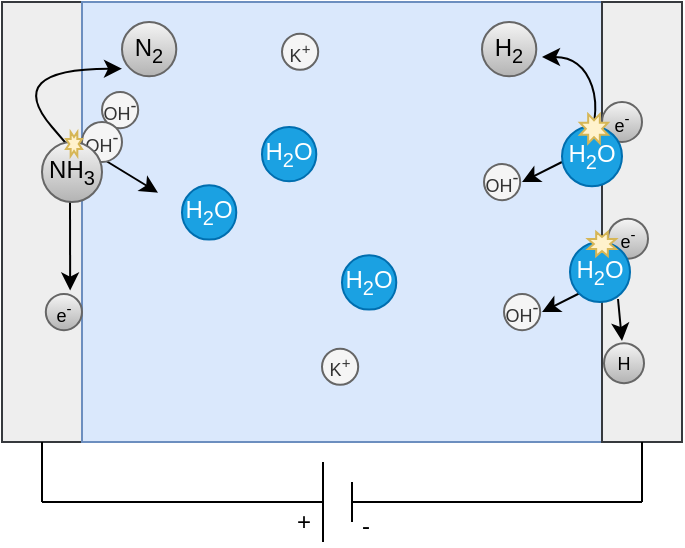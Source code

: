 <mxfile version="13.1.14" type="github"><diagram id="fND1sMFCgDcFfJCNFqdn" name="Page-1"><mxGraphModel dx="644" dy="374" grid="1" gridSize="10" guides="1" tooltips="1" connect="0" arrows="0" fold="1" page="1" pageScale="1" pageWidth="850" pageHeight="1100" math="0" shadow="0"><root><mxCell id="0"/><mxCell id="1" parent="0"/><mxCell id="-Un7oH3UCuYJUFjI5YsK-56" value="" style="rounded=0;whiteSpace=wrap;html=1;labelBackgroundColor=#FFE599;fontSize=9;align=center;fillColor=#eeeeee;strokeColor=#36393d;" parent="1" vertex="1"><mxGeometry x="90" y="190" width="40" height="220" as="geometry"/></mxCell><mxCell id="-Un7oH3UCuYJUFjI5YsK-58" value="" style="group" parent="1" vertex="1" connectable="0"><mxGeometry x="90" y="200" width="320" height="210" as="geometry"/></mxCell><mxCell id="-Un7oH3UCuYJUFjI5YsK-59" value="" style="rounded=0;whiteSpace=wrap;html=1;labelBackgroundColor=#FFE599;fontSize=9;align=center;fillColor=#dae8fc;strokeColor=#6c8ebf;" parent="-Un7oH3UCuYJUFjI5YsK-58" vertex="1"><mxGeometry x="40" y="-10" width="260" height="220" as="geometry"/></mxCell><mxCell id="-Un7oH3UCuYJUFjI5YsK-7" value="OH&lt;sup style=&quot;font-size: 9px;&quot;&gt;-&lt;/sup&gt;" style="ellipse;whiteSpace=wrap;html=1;aspect=fixed;fontSize=9;align=center;fillColor=#f5f5f5;strokeColor=#666666;fontColor=#333333;" parent="-Un7oH3UCuYJUFjI5YsK-58" vertex="1"><mxGeometry x="50" y="35.0" width="18.095" height="18.095" as="geometry"/></mxCell><mxCell id="-Un7oH3UCuYJUFjI5YsK-14" value="H&lt;sub&gt;2&lt;/sub&gt;O" style="ellipse;whiteSpace=wrap;html=1;aspect=fixed;fillColor=#1ba1e2;strokeColor=#006EAF;fontColor=#ffffff;" parent="-Un7oH3UCuYJUFjI5YsK-58" vertex="1"><mxGeometry x="90" y="81.667" width="27.143" height="27.143" as="geometry"/></mxCell><mxCell id="-Un7oH3UCuYJUFjI5YsK-16" value="" style="endArrow=classic;html=1;fontSize=9;fontColor=#000000;exitX=1;exitY=0.5;exitDx=0;exitDy=0;" parent="-Un7oH3UCuYJUFjI5YsK-58" edge="1"><mxGeometry width="50" height="50" relative="1" as="geometry"><mxPoint x="48" y="67" as="sourcePoint"/><mxPoint x="78" y="85.333" as="targetPoint"/></mxGeometry></mxCell><mxCell id="-Un7oH3UCuYJUFjI5YsK-21" value="H&lt;sub&gt;2&lt;/sub&gt;O" style="ellipse;whiteSpace=wrap;html=1;aspect=fixed;fillColor=#1ba1e2;strokeColor=#006EAF;fontColor=#ffffff;" parent="-Un7oH3UCuYJUFjI5YsK-58" vertex="1"><mxGeometry x="130" y="52.5" width="27.143" height="27.143" as="geometry"/></mxCell><mxCell id="-Un7oH3UCuYJUFjI5YsK-27" value="N&lt;sub&gt;2&lt;/sub&gt;" style="ellipse;whiteSpace=wrap;html=1;aspect=fixed;fillColor=#f5f5f5;strokeColor=#666666;gradientColor=#b3b3b3;" parent="-Un7oH3UCuYJUFjI5YsK-58" vertex="1"><mxGeometry x="60" width="27.143" height="27.143" as="geometry"/></mxCell><mxCell id="-Un7oH3UCuYJUFjI5YsK-28" value="K&lt;sup&gt;+&lt;/sup&gt;" style="ellipse;whiteSpace=wrap;html=1;aspect=fixed;fontSize=9;align=center;fillColor=#f5f5f5;strokeColor=#666666;fontColor=#333333;" parent="-Un7oH3UCuYJUFjI5YsK-58" vertex="1"><mxGeometry x="140" y="5.833" width="18.095" height="18.095" as="geometry"/></mxCell><mxCell id="-Un7oH3UCuYJUFjI5YsK-29" value="K&lt;sup&gt;+&lt;/sup&gt;" style="ellipse;whiteSpace=wrap;html=1;aspect=fixed;fontSize=9;align=center;fillColor=#f5f5f5;strokeColor=#666666;fontColor=#333333;" parent="-Un7oH3UCuYJUFjI5YsK-58" vertex="1"><mxGeometry x="160" y="163.333" width="18.095" height="18.095" as="geometry"/></mxCell><mxCell id="-Un7oH3UCuYJUFjI5YsK-44" value="" style="curved=1;endArrow=classic;html=1;fontSize=9;" parent="-Un7oH3UCuYJUFjI5YsK-58" edge="1"><mxGeometry width="50" height="50" relative="1" as="geometry"><mxPoint x="290" y="70" as="sourcePoint"/><mxPoint x="270" y="17.5" as="targetPoint"/><Array as="points"><mxPoint x="290" y="70.0"/><mxPoint x="300" y="46.667"/><mxPoint x="290" y="17.5"/><mxPoint x="270" y="17.5"/></Array></mxGeometry></mxCell><mxCell id="-Un7oH3UCuYJUFjI5YsK-45" value="H&lt;sub&gt;2&lt;/sub&gt;" style="ellipse;whiteSpace=wrap;html=1;aspect=fixed;gradientColor=#b3b3b3;fillColor=#f5f5f5;strokeColor=#666666;" parent="-Un7oH3UCuYJUFjI5YsK-58" vertex="1"><mxGeometry x="240" width="27.143" height="27.143" as="geometry"/></mxCell><mxCell id="-Un7oH3UCuYJUFjI5YsK-53" value="e&lt;sup&gt;-&lt;/sup&gt;" style="ellipse;whiteSpace=wrap;html=1;aspect=fixed;fontSize=9;align=center;fillColor=#f5f5f5;strokeColor=#666666;fontColor=#333333;" parent="-Un7oH3UCuYJUFjI5YsK-58" vertex="1"><mxGeometry x="300" y="105.0" width="18.095" height="18.095" as="geometry"/></mxCell><mxCell id="-Un7oH3UCuYJUFjI5YsK-17" value="e&lt;sup&gt;-&lt;/sup&gt;" style="ellipse;whiteSpace=wrap;html=1;aspect=fixed;fontSize=9;align=center;gradientColor=#b3b3b3;fillColor=#f5f5f5;strokeColor=#666666;" parent="-Un7oH3UCuYJUFjI5YsK-58" vertex="1"><mxGeometry x="21.9" y="135.997" width="18.095" height="18.095" as="geometry"/></mxCell><mxCell id="-Un7oH3UCuYJUFjI5YsK-26" value="" style="curved=1;endArrow=classic;html=1;fontSize=9;" parent="-Un7oH3UCuYJUFjI5YsK-58" edge="1"><mxGeometry width="50" height="50" relative="1" as="geometry"><mxPoint x="30" y="58.333" as="sourcePoint"/><mxPoint x="60" y="23.333" as="targetPoint"/><Array as="points"><mxPoint x="50" y="81.667"/><mxPoint y="23.333"/></Array></mxGeometry></mxCell><mxCell id="-Un7oH3UCuYJUFjI5YsK-23" value="" style="endArrow=classic;html=1;fontSize=9;exitX=0.6;exitY=1.067;exitDx=0;exitDy=0;exitPerimeter=0;entryX=0.078;entryY=0.542;entryDx=0;entryDy=0;entryPerimeter=0;" parent="-Un7oH3UCuYJUFjI5YsK-58" edge="1"><mxGeometry width="50" height="50" relative="1" as="geometry"><mxPoint x="34" y="89.845" as="sourcePoint"/><mxPoint x="34.08" y="134.26" as="targetPoint"/></mxGeometry></mxCell><mxCell id="-Un7oH3UCuYJUFjI5YsK-65" value="H&lt;sub&gt;2&lt;/sub&gt;O" style="ellipse;whiteSpace=wrap;html=1;aspect=fixed;fillColor=#1ba1e2;strokeColor=#006EAF;fontColor=#ffffff;" parent="-Un7oH3UCuYJUFjI5YsK-58" vertex="1"><mxGeometry x="170" y="116.667" width="27.143" height="27.143" as="geometry"/></mxCell><mxCell id="-Un7oH3UCuYJUFjI5YsK-69" value="" style="group" parent="-Un7oH3UCuYJUFjI5YsK-58" vertex="1" connectable="0"><mxGeometry x="241" y="70.0" width="39" height="19.095" as="geometry"/></mxCell><mxCell id="-Un7oH3UCuYJUFjI5YsK-46" value="OH&lt;sup style=&quot;font-size: 9px;&quot;&gt;-&lt;/sup&gt;" style="ellipse;whiteSpace=wrap;html=1;aspect=fixed;fontSize=9;align=center;fillColor=#f5f5f5;strokeColor=#666666;fontColor=#333333;" parent="-Un7oH3UCuYJUFjI5YsK-69" vertex="1"><mxGeometry y="1" width="18.095" height="18.095" as="geometry"/></mxCell><mxCell id="-Un7oH3UCuYJUFjI5YsK-54" value="" style="endArrow=classic;html=1;fontSize=9;" parent="-Un7oH3UCuYJUFjI5YsK-69" edge="1"><mxGeometry width="50" height="50" relative="1" as="geometry"><mxPoint x="39" as="sourcePoint"/><mxPoint x="19" y="10.0" as="targetPoint"/></mxGeometry></mxCell><mxCell id="-Un7oH3UCuYJUFjI5YsK-70" value="" style="group" parent="-Un7oH3UCuYJUFjI5YsK-58" vertex="1" connectable="0"><mxGeometry x="251" y="135" width="39" height="19.095" as="geometry"/></mxCell><mxCell id="-Un7oH3UCuYJUFjI5YsK-71" value="OH&lt;sup style=&quot;font-size: 9px;&quot;&gt;-&lt;/sup&gt;" style="ellipse;whiteSpace=wrap;html=1;aspect=fixed;fontSize=9;align=center;fillColor=#f5f5f5;strokeColor=#666666;fontColor=#333333;" parent="-Un7oH3UCuYJUFjI5YsK-70" vertex="1"><mxGeometry y="1" width="18.095" height="18.095" as="geometry"/></mxCell><mxCell id="-Un7oH3UCuYJUFjI5YsK-72" value="" style="endArrow=classic;html=1;fontSize=9;" parent="-Un7oH3UCuYJUFjI5YsK-70" edge="1"><mxGeometry width="50" height="50" relative="1" as="geometry"><mxPoint x="39" as="sourcePoint"/><mxPoint x="19" y="10.0" as="targetPoint"/></mxGeometry></mxCell><mxCell id="-Un7oH3UCuYJUFjI5YsK-31" value="" style="group" parent="1" vertex="1" connectable="0"><mxGeometry x="370" y="240" width="60" height="170" as="geometry"/></mxCell><mxCell id="-Un7oH3UCuYJUFjI5YsK-55" value="" style="rounded=0;whiteSpace=wrap;html=1;labelBackgroundColor=#FFE599;fontSize=9;align=center;fillColor=#eeeeee;strokeColor=#36393d;" parent="-Un7oH3UCuYJUFjI5YsK-31" vertex="1"><mxGeometry x="20" y="-50" width="40" height="220" as="geometry"/></mxCell><mxCell id="-Un7oH3UCuYJUFjI5YsK-32" value="e&lt;sup&gt;-&lt;/sup&gt;" style="ellipse;whiteSpace=wrap;html=1;aspect=fixed;fontSize=9;align=center;fillColor=#f5f5f5;strokeColor=#666666;gradientColor=#b3b3b3;" parent="-Un7oH3UCuYJUFjI5YsK-31" vertex="1"><mxGeometry x="20" width="20" height="20" as="geometry"/></mxCell><mxCell id="-Un7oH3UCuYJUFjI5YsK-33" value="H&lt;sub&gt;2&lt;/sub&gt;O" style="ellipse;whiteSpace=wrap;html=1;aspect=fixed;fillColor=#1ba1e2;strokeColor=#006EAF;fontColor=#ffffff;" parent="-Un7oH3UCuYJUFjI5YsK-31" vertex="1"><mxGeometry y="12.143" width="30" height="30" as="geometry"/></mxCell><mxCell id="-Un7oH3UCuYJUFjI5YsK-34" value="" style="verticalLabelPosition=bottom;verticalAlign=top;shape=mxgraph.basic.8_point_star;labelBackgroundColor=#FFE599;fillColor=#fff2cc;strokeColor=#d6b656;" parent="-Un7oH3UCuYJUFjI5YsK-31" vertex="1"><mxGeometry x="9" y="6.071" width="14" height="14.571" as="geometry"/></mxCell><mxCell id="-Un7oH3UCuYJUFjI5YsK-64" value="e&lt;sup&gt;-&lt;/sup&gt;" style="ellipse;whiteSpace=wrap;html=1;aspect=fixed;fontSize=9;align=center;fillColor=#f5f5f5;strokeColor=#666666;gradientColor=#b3b3b3;" parent="-Un7oH3UCuYJUFjI5YsK-31" vertex="1"><mxGeometry x="23" y="58.357" width="20" height="20" as="geometry"/></mxCell><mxCell id="-Un7oH3UCuYJUFjI5YsK-66" value="H" style="ellipse;whiteSpace=wrap;html=1;aspect=fixed;fontSize=9;align=center;fillColor=#f5f5f5;strokeColor=#666666;gradientColor=#b3b3b3;" parent="-Un7oH3UCuYJUFjI5YsK-31" vertex="1"><mxGeometry x="21" y="120.571" width="20" height="20" as="geometry"/></mxCell><mxCell id="-Un7oH3UCuYJUFjI5YsK-67" value="" style="endArrow=classic;html=1;fontSize=9;exitX=0.6;exitY=1.067;exitDx=0;exitDy=0;exitPerimeter=0;" parent="-Un7oH3UCuYJUFjI5YsK-31" edge="1"><mxGeometry width="50" height="50" relative="1" as="geometry"><mxPoint x="28" y="98.496" as="sourcePoint"/><mxPoint x="30" y="119.467" as="targetPoint"/></mxGeometry></mxCell><mxCell id="-Un7oH3UCuYJUFjI5YsK-30" value="" style="group" parent="1" vertex="1" connectable="0"><mxGeometry x="110" y="250" width="40" height="40" as="geometry"/></mxCell><mxCell id="-Un7oH3UCuYJUFjI5YsK-9" value="OH&lt;sup style=&quot;font-size: 9px;&quot;&gt;-&lt;/sup&gt;" style="ellipse;whiteSpace=wrap;html=1;aspect=fixed;fontSize=9;align=center;fillColor=#f5f5f5;strokeColor=#666666;fontColor=#333333;" parent="-Un7oH3UCuYJUFjI5YsK-30" vertex="1"><mxGeometry x="20" width="20" height="20" as="geometry"/></mxCell><mxCell id="-Un7oH3UCuYJUFjI5YsK-3" value="NH&lt;sub&gt;3&lt;/sub&gt;" style="ellipse;whiteSpace=wrap;html=1;aspect=fixed;gradientColor=#b3b3b3;fillColor=#f5f5f5;strokeColor=#666666;" parent="-Un7oH3UCuYJUFjI5YsK-30" vertex="1"><mxGeometry y="10" width="30" height="30" as="geometry"/></mxCell><mxCell id="-Un7oH3UCuYJUFjI5YsK-4" value="" style="verticalLabelPosition=bottom;verticalAlign=top;shape=mxgraph.basic.8_point_star;labelBackgroundColor=#FFE599;fillColor=#fff2cc;strokeColor=#d6b656;" parent="-Un7oH3UCuYJUFjI5YsK-30" vertex="1"><mxGeometry x="12" y="5" width="8" height="12" as="geometry"/></mxCell><mxCell id="-Un7oH3UCuYJUFjI5YsK-62" value="H&lt;sub&gt;2&lt;/sub&gt;O" style="ellipse;whiteSpace=wrap;html=1;aspect=fixed;fillColor=#1ba1e2;strokeColor=#006EAF;fontColor=#ffffff;" parent="1" vertex="1"><mxGeometry x="374" y="310" width="30" height="30" as="geometry"/></mxCell><mxCell id="-Un7oH3UCuYJUFjI5YsK-63" value="" style="verticalLabelPosition=bottom;verticalAlign=top;shape=mxgraph.basic.8_point_star;labelBackgroundColor=#FFE599;fillColor=#fff2cc;strokeColor=#d6b656;" parent="1" vertex="1"><mxGeometry x="383" y="305" width="14" height="12" as="geometry"/></mxCell><mxCell id="-Un7oH3UCuYJUFjI5YsK-76" value="" style="endArrow=none;html=1;fontSize=9;" parent="1" edge="1"><mxGeometry width="50" height="50" relative="1" as="geometry"><mxPoint x="110" y="440" as="sourcePoint"/><mxPoint x="110" y="410" as="targetPoint"/></mxGeometry></mxCell><mxCell id="-Un7oH3UCuYJUFjI5YsK-77" value="" style="endArrow=none;html=1;fontSize=9;entryX=0.75;entryY=0;entryDx=0;entryDy=0;entryPerimeter=0;" parent="1" target="-Un7oH3UCuYJUFjI5YsK-81" edge="1"><mxGeometry width="50" height="50" relative="1" as="geometry"><mxPoint x="110" y="440" as="sourcePoint"/><mxPoint x="260" y="440" as="targetPoint"/></mxGeometry></mxCell><mxCell id="-Un7oH3UCuYJUFjI5YsK-79" value="" style="endArrow=none;html=1;fontSize=9;" parent="1" edge="1"><mxGeometry width="50" height="50" relative="1" as="geometry"><mxPoint x="250.5" y="460" as="sourcePoint"/><mxPoint x="250.5" y="420" as="targetPoint"/></mxGeometry></mxCell><mxCell id="-Un7oH3UCuYJUFjI5YsK-80" value="" style="endArrow=none;html=1;fontSize=9;" parent="1" edge="1"><mxGeometry width="50" height="50" relative="1" as="geometry"><mxPoint x="265" y="450" as="sourcePoint"/><mxPoint x="265" y="430" as="targetPoint"/><Array as="points"><mxPoint x="265" y="430"/></Array></mxGeometry></mxCell><mxCell id="-Un7oH3UCuYJUFjI5YsK-81" value="+" style="text;html=1;strokeColor=none;fillColor=none;align=center;verticalAlign=middle;whiteSpace=wrap;rounded=0;labelBackgroundColor=none;fontSize=12;fontColor=#000000;" parent="1" vertex="1"><mxGeometry x="221" y="440" width="40" height="20" as="geometry"/></mxCell><mxCell id="-Un7oH3UCuYJUFjI5YsK-82" value="-" style="text;html=1;strokeColor=none;fillColor=none;align=center;verticalAlign=middle;whiteSpace=wrap;rounded=0;labelBackgroundColor=none;fontSize=12;fontColor=#000000;" parent="1" vertex="1"><mxGeometry x="252" y="442" width="40" height="20" as="geometry"/></mxCell><mxCell id="-Un7oH3UCuYJUFjI5YsK-83" value="" style="endArrow=none;html=1;fontSize=9;exitX=0.125;exitY=-0.05;exitDx=0;exitDy=0;exitPerimeter=0;" parent="1" edge="1"><mxGeometry width="50" height="50" relative="1" as="geometry"><mxPoint x="265" y="440" as="sourcePoint"/><mxPoint x="410" y="440" as="targetPoint"/></mxGeometry></mxCell><mxCell id="-Un7oH3UCuYJUFjI5YsK-84" value="" style="endArrow=none;html=1;fontSize=9;" parent="1" edge="1"><mxGeometry width="50" height="50" relative="1" as="geometry"><mxPoint x="410" y="440" as="sourcePoint"/><mxPoint x="410" y="410" as="targetPoint"/></mxGeometry></mxCell></root></mxGraphModel></diagram></mxfile>
